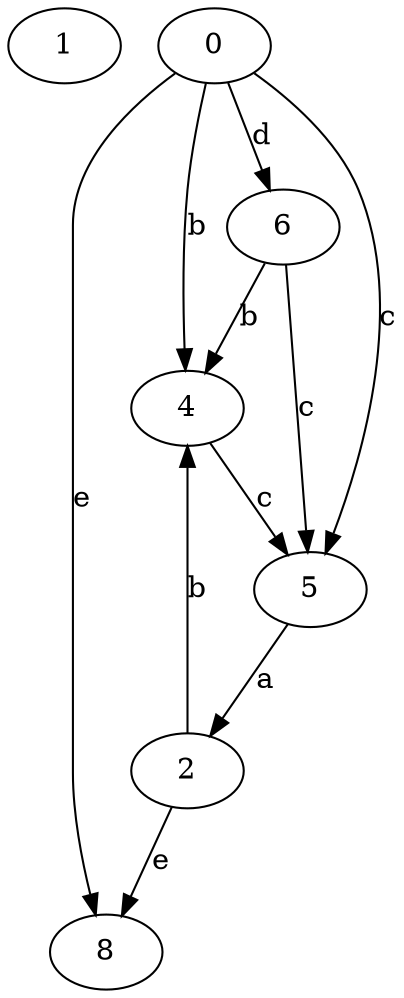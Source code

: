 strict digraph  {
1;
0;
2;
4;
5;
6;
8;
0 -> 4  [label=b];
0 -> 5  [label=c];
0 -> 6  [label=d];
0 -> 8  [label=e];
2 -> 4  [label=b];
2 -> 8  [label=e];
4 -> 5  [label=c];
5 -> 2  [label=a];
6 -> 4  [label=b];
6 -> 5  [label=c];
}
